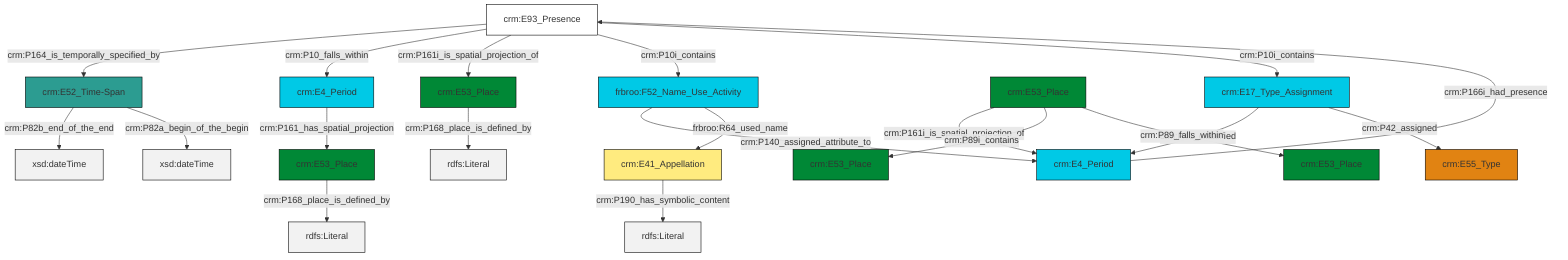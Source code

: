 graph TD
classDef Literal fill:#f2f2f2,stroke:#000000;
classDef CRM_Entity fill:#FFFFFF,stroke:#000000;
classDef Temporal_Entity fill:#00C9E6, stroke:#000000;
classDef Type fill:#E18312, stroke:#000000;
classDef Time-Span fill:#2C9C91, stroke:#000000;
classDef Appellation fill:#FFEB7F, stroke:#000000;
classDef Place fill:#008836, stroke:#000000;
classDef Persistent_Item fill:#B266B2, stroke:#000000;
classDef Conceptual_Object fill:#FFD700, stroke:#000000;
classDef Physical_Thing fill:#D2B48C, stroke:#000000;
classDef Actor fill:#f58aad, stroke:#000000;
classDef PC_Classes fill:#4ce600, stroke:#000000;
classDef Multi fill:#cccccc,stroke:#000000;

0["crm:E93_Presence"]:::CRM_Entity -->|crm:P164_is_temporally_specified_by| 1["crm:E52_Time-Span"]:::Time-Span
1["crm:E52_Time-Span"]:::Time-Span -->|crm:P82b_end_of_the_end| 2[xsd:dateTime]:::Literal
0["crm:E93_Presence"]:::CRM_Entity -->|crm:P10_falls_within| 3["crm:E4_Period"]:::Temporal_Entity
6["crm:E4_Period"]:::Temporal_Entity -->|crm:P166i_had_presence| 0["crm:E93_Presence"]:::CRM_Entity
0["crm:E93_Presence"]:::CRM_Entity -->|crm:P161i_is_spatial_projection_of| 10["crm:E53_Place"]:::Place
0["crm:E93_Presence"]:::CRM_Entity -->|crm:P10i_contains| 11["frbroo:F52_Name_Use_Activity"]:::Temporal_Entity
14["crm:E53_Place"]:::Place -->|crm:P161i_is_spatial_projection_of| 6["crm:E4_Period"]:::Temporal_Entity
15["crm:E17_Type_Assignment"]:::Temporal_Entity -->|crm:P41_classified| 6["crm:E4_Period"]:::Temporal_Entity
14["crm:E53_Place"]:::Place -->|crm:P89i_contains| 4["crm:E53_Place"]:::Place
15["crm:E17_Type_Assignment"]:::Temporal_Entity -->|crm:P42_assigned| 17["crm:E55_Type"]:::Type
3["crm:E4_Period"]:::Temporal_Entity -->|crm:P161_has_spatial_projection| 19["crm:E53_Place"]:::Place
0["crm:E93_Presence"]:::CRM_Entity -->|crm:P10i_contains| 15["crm:E17_Type_Assignment"]:::Temporal_Entity
19["crm:E53_Place"]:::Place -->|crm:P168_place_is_defined_by| 21[rdfs:Literal]:::Literal
10["crm:E53_Place"]:::Place -->|crm:P168_place_is_defined_by| 24[rdfs:Literal]:::Literal
14["crm:E53_Place"]:::Place -->|crm:P89_falls_within| 12["crm:E53_Place"]:::Place
1["crm:E52_Time-Span"]:::Time-Span -->|crm:P82a_begin_of_the_begin| 28[xsd:dateTime]:::Literal
11["frbroo:F52_Name_Use_Activity"]:::Temporal_Entity -->|crm:P140_assigned_attribute_to| 6["crm:E4_Period"]:::Temporal_Entity
7["crm:E41_Appellation"]:::Appellation -->|crm:P190_has_symbolic_content| 30[rdfs:Literal]:::Literal
11["frbroo:F52_Name_Use_Activity"]:::Temporal_Entity -->|frbroo:R64_used_name| 7["crm:E41_Appellation"]:::Appellation